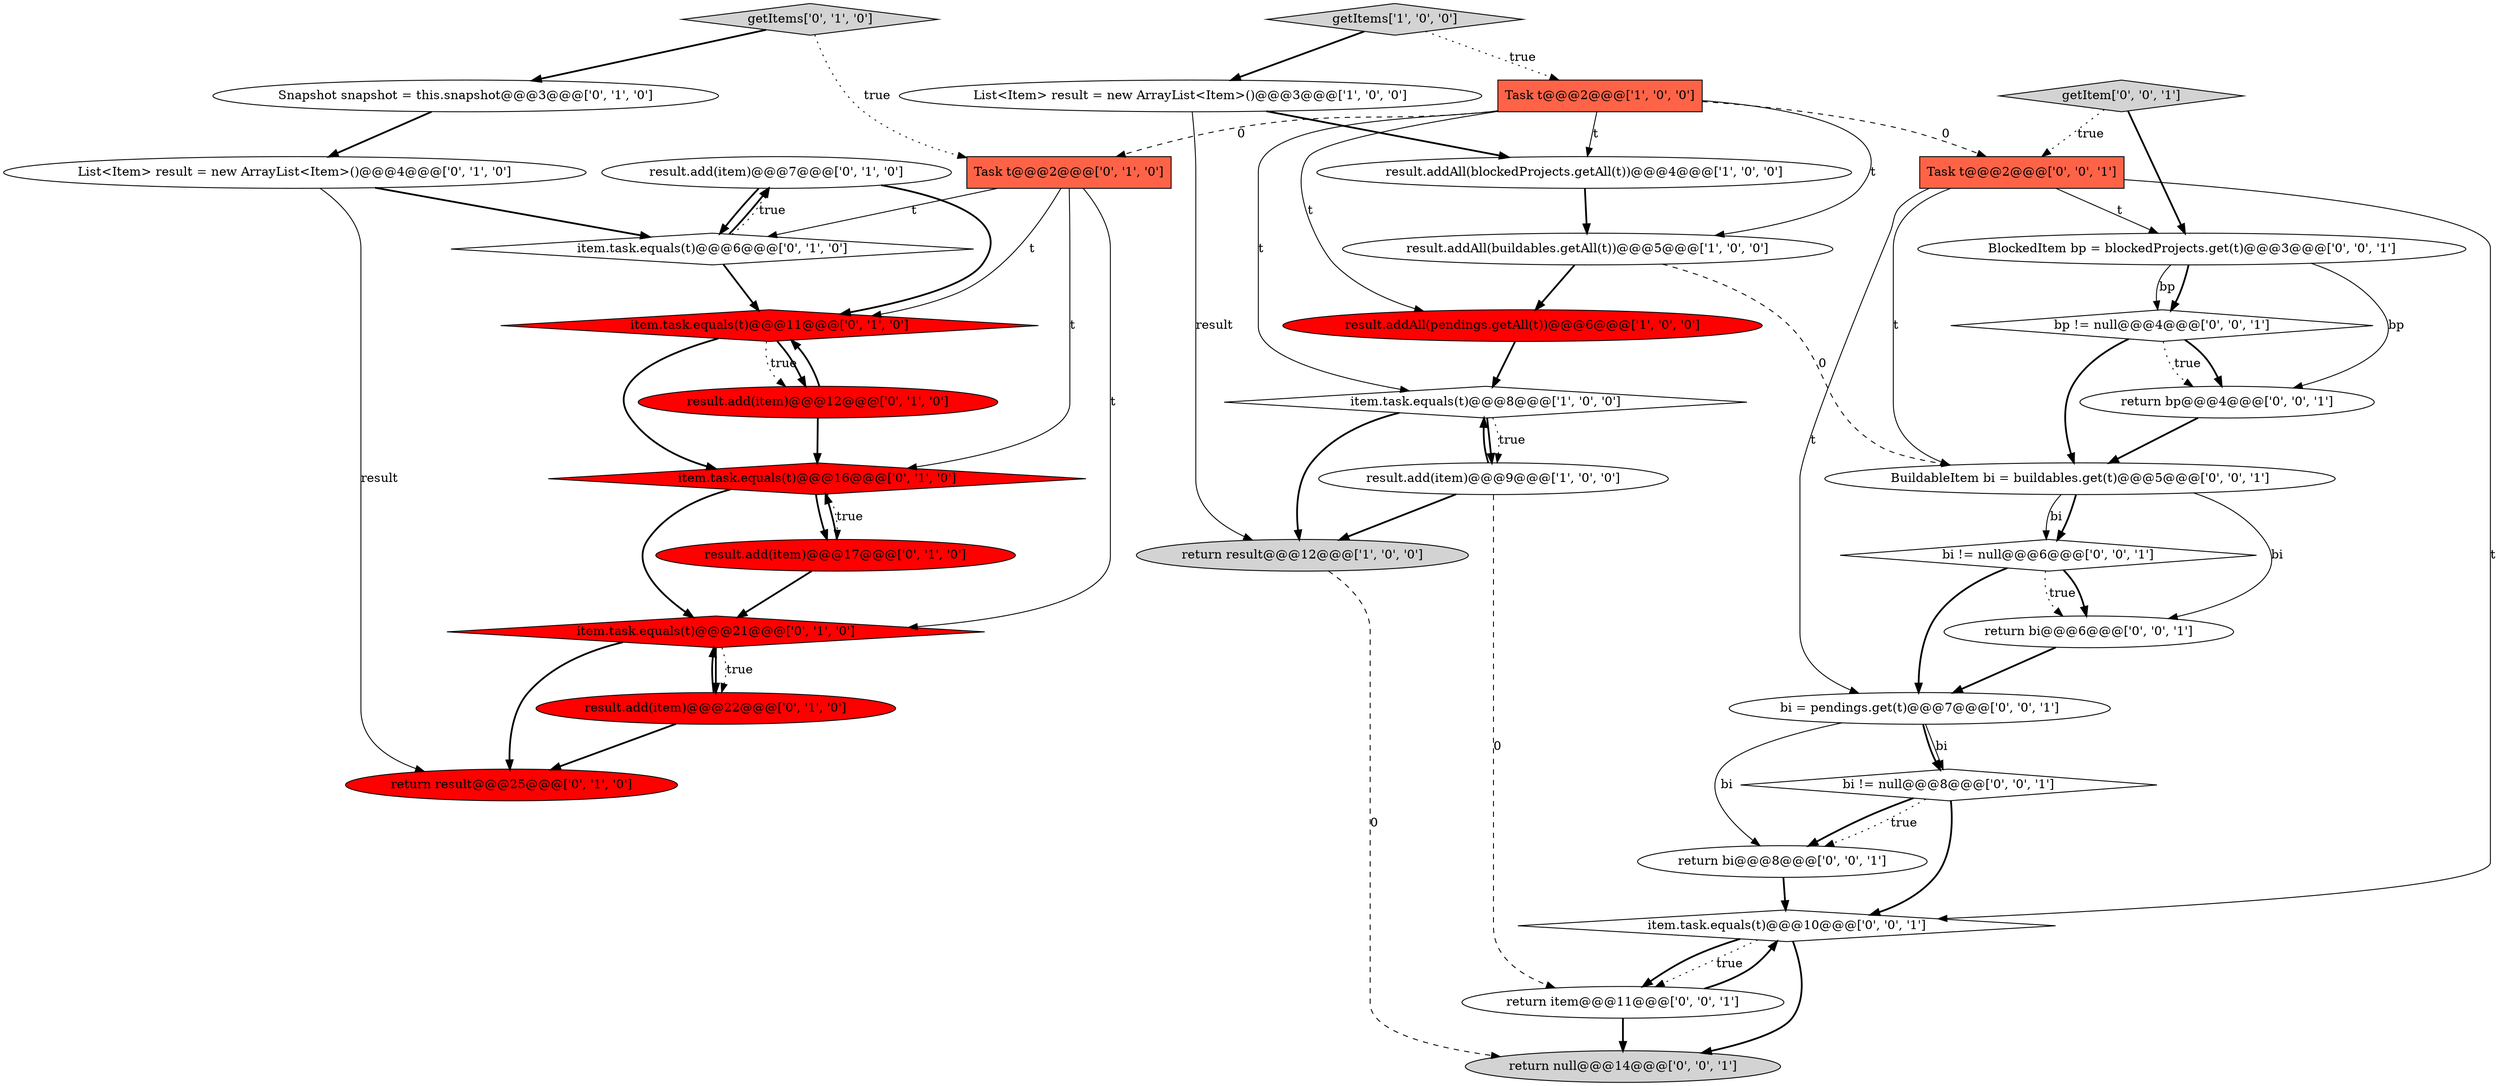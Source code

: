 digraph {
12 [style = filled, label = "result.add(item)@@@7@@@['0', '1', '0']", fillcolor = white, shape = ellipse image = "AAA0AAABBB2BBB"];
21 [style = filled, label = "return result@@@25@@@['0', '1', '0']", fillcolor = red, shape = ellipse image = "AAA1AAABBB2BBB"];
28 [style = filled, label = "bi = pendings.get(t)@@@7@@@['0', '0', '1']", fillcolor = white, shape = ellipse image = "AAA0AAABBB3BBB"];
16 [style = filled, label = "result.add(item)@@@12@@@['0', '1', '0']", fillcolor = red, shape = ellipse image = "AAA1AAABBB2BBB"];
6 [style = filled, label = "result.addAll(blockedProjects.getAll(t))@@@4@@@['1', '0', '0']", fillcolor = white, shape = ellipse image = "AAA0AAABBB1BBB"];
17 [style = filled, label = "Task t@@@2@@@['0', '1', '0']", fillcolor = tomato, shape = box image = "AAA1AAABBB2BBB"];
22 [style = filled, label = "BuildableItem bi = buildables.get(t)@@@5@@@['0', '0', '1']", fillcolor = white, shape = ellipse image = "AAA0AAABBB3BBB"];
32 [style = filled, label = "bp != null@@@4@@@['0', '0', '1']", fillcolor = white, shape = diamond image = "AAA0AAABBB3BBB"];
13 [style = filled, label = "item.task.equals(t)@@@21@@@['0', '1', '0']", fillcolor = red, shape = diamond image = "AAA1AAABBB2BBB"];
5 [style = filled, label = "getItems['1', '0', '0']", fillcolor = lightgray, shape = diamond image = "AAA0AAABBB1BBB"];
18 [style = filled, label = "item.task.equals(t)@@@11@@@['0', '1', '0']", fillcolor = red, shape = diamond image = "AAA1AAABBB2BBB"];
11 [style = filled, label = "item.task.equals(t)@@@6@@@['0', '1', '0']", fillcolor = white, shape = diamond image = "AAA0AAABBB2BBB"];
3 [style = filled, label = "List<Item> result = new ArrayList<Item>()@@@3@@@['1', '0', '0']", fillcolor = white, shape = ellipse image = "AAA0AAABBB1BBB"];
19 [style = filled, label = "item.task.equals(t)@@@16@@@['0', '1', '0']", fillcolor = red, shape = diamond image = "AAA1AAABBB2BBB"];
10 [style = filled, label = "result.add(item)@@@22@@@['0', '1', '0']", fillcolor = red, shape = ellipse image = "AAA1AAABBB2BBB"];
24 [style = filled, label = "item.task.equals(t)@@@10@@@['0', '0', '1']", fillcolor = white, shape = diamond image = "AAA0AAABBB3BBB"];
7 [style = filled, label = "result.addAll(buildables.getAll(t))@@@5@@@['1', '0', '0']", fillcolor = white, shape = ellipse image = "AAA0AAABBB1BBB"];
33 [style = filled, label = "bi != null@@@8@@@['0', '0', '1']", fillcolor = white, shape = diamond image = "AAA0AAABBB3BBB"];
2 [style = filled, label = "return result@@@12@@@['1', '0', '0']", fillcolor = lightgray, shape = ellipse image = "AAA0AAABBB1BBB"];
26 [style = filled, label = "return null@@@14@@@['0', '0', '1']", fillcolor = lightgray, shape = ellipse image = "AAA0AAABBB3BBB"];
15 [style = filled, label = "Snapshot snapshot = this.snapshot@@@3@@@['0', '1', '0']", fillcolor = white, shape = ellipse image = "AAA0AAABBB2BBB"];
23 [style = filled, label = "Task t@@@2@@@['0', '0', '1']", fillcolor = tomato, shape = box image = "AAA0AAABBB3BBB"];
34 [style = filled, label = "getItem['0', '0', '1']", fillcolor = lightgray, shape = diamond image = "AAA0AAABBB3BBB"];
29 [style = filled, label = "return bi@@@8@@@['0', '0', '1']", fillcolor = white, shape = ellipse image = "AAA0AAABBB3BBB"];
20 [style = filled, label = "getItems['0', '1', '0']", fillcolor = lightgray, shape = diamond image = "AAA0AAABBB2BBB"];
14 [style = filled, label = "result.add(item)@@@17@@@['0', '1', '0']", fillcolor = red, shape = ellipse image = "AAA1AAABBB2BBB"];
30 [style = filled, label = "bi != null@@@6@@@['0', '0', '1']", fillcolor = white, shape = diamond image = "AAA0AAABBB3BBB"];
27 [style = filled, label = "return bi@@@6@@@['0', '0', '1']", fillcolor = white, shape = ellipse image = "AAA0AAABBB3BBB"];
35 [style = filled, label = "return item@@@11@@@['0', '0', '1']", fillcolor = white, shape = ellipse image = "AAA0AAABBB3BBB"];
9 [style = filled, label = "List<Item> result = new ArrayList<Item>()@@@4@@@['0', '1', '0']", fillcolor = white, shape = ellipse image = "AAA0AAABBB2BBB"];
1 [style = filled, label = "item.task.equals(t)@@@8@@@['1', '0', '0']", fillcolor = white, shape = diamond image = "AAA0AAABBB1BBB"];
25 [style = filled, label = "BlockedItem bp = blockedProjects.get(t)@@@3@@@['0', '0', '1']", fillcolor = white, shape = ellipse image = "AAA0AAABBB3BBB"];
0 [style = filled, label = "result.add(item)@@@9@@@['1', '0', '0']", fillcolor = white, shape = ellipse image = "AAA0AAABBB1BBB"];
4 [style = filled, label = "Task t@@@2@@@['1', '0', '0']", fillcolor = tomato, shape = box image = "AAA1AAABBB1BBB"];
8 [style = filled, label = "result.addAll(pendings.getAll(t))@@@6@@@['1', '0', '0']", fillcolor = red, shape = ellipse image = "AAA1AAABBB1BBB"];
31 [style = filled, label = "return bp@@@4@@@['0', '0', '1']", fillcolor = white, shape = ellipse image = "AAA0AAABBB3BBB"];
5->3 [style = bold, label=""];
13->10 [style = bold, label=""];
19->14 [style = dotted, label="true"];
32->22 [style = bold, label=""];
4->8 [style = solid, label="t"];
16->18 [style = bold, label=""];
34->25 [style = bold, label=""];
31->22 [style = bold, label=""];
9->11 [style = bold, label=""];
17->11 [style = solid, label="t"];
4->17 [style = dashed, label="0"];
18->16 [style = dotted, label="true"];
24->35 [style = bold, label=""];
20->17 [style = dotted, label="true"];
30->27 [style = dotted, label="true"];
24->35 [style = dotted, label="true"];
27->28 [style = bold, label=""];
23->28 [style = solid, label="t"];
0->2 [style = bold, label=""];
12->11 [style = bold, label=""];
30->27 [style = bold, label=""];
18->19 [style = bold, label=""];
25->32 [style = bold, label=""];
11->12 [style = dotted, label="true"];
3->6 [style = bold, label=""];
14->19 [style = bold, label=""];
9->21 [style = solid, label="result"];
11->12 [style = bold, label=""];
25->31 [style = solid, label="bp"];
25->32 [style = solid, label="bp"];
4->6 [style = solid, label="t"];
17->13 [style = solid, label="t"];
1->0 [style = bold, label=""];
10->21 [style = bold, label=""];
16->19 [style = bold, label=""];
7->8 [style = bold, label=""];
13->10 [style = dotted, label="true"];
23->24 [style = solid, label="t"];
17->19 [style = solid, label="t"];
22->30 [style = bold, label=""];
11->18 [style = bold, label=""];
23->22 [style = solid, label="t"];
5->4 [style = dotted, label="true"];
35->24 [style = bold, label=""];
33->29 [style = bold, label=""];
22->30 [style = solid, label="bi"];
3->2 [style = solid, label="result"];
34->23 [style = dotted, label="true"];
8->1 [style = bold, label=""];
24->26 [style = bold, label=""];
18->16 [style = bold, label=""];
28->29 [style = solid, label="bi"];
30->28 [style = bold, label=""];
22->27 [style = solid, label="bi"];
19->14 [style = bold, label=""];
19->13 [style = bold, label=""];
28->33 [style = bold, label=""];
4->1 [style = solid, label="t"];
10->13 [style = bold, label=""];
15->9 [style = bold, label=""];
0->1 [style = bold, label=""];
33->24 [style = bold, label=""];
12->18 [style = bold, label=""];
33->29 [style = dotted, label="true"];
1->2 [style = bold, label=""];
1->0 [style = dotted, label="true"];
28->33 [style = solid, label="bi"];
14->13 [style = bold, label=""];
0->35 [style = dashed, label="0"];
6->7 [style = bold, label=""];
2->26 [style = dashed, label="0"];
13->21 [style = bold, label=""];
29->24 [style = bold, label=""];
4->7 [style = solid, label="t"];
20->15 [style = bold, label=""];
35->26 [style = bold, label=""];
4->23 [style = dashed, label="0"];
32->31 [style = bold, label=""];
7->22 [style = dashed, label="0"];
32->31 [style = dotted, label="true"];
23->25 [style = solid, label="t"];
17->18 [style = solid, label="t"];
}
